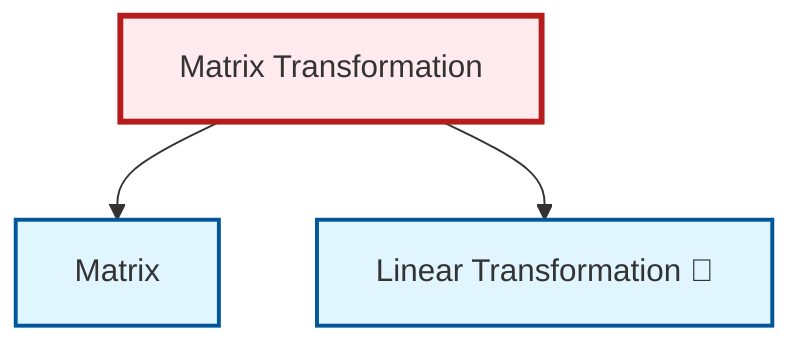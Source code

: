graph TD
    classDef definition fill:#e1f5fe,stroke:#01579b,stroke-width:2px
    classDef theorem fill:#f3e5f5,stroke:#4a148c,stroke-width:2px
    classDef axiom fill:#fff3e0,stroke:#e65100,stroke-width:2px
    classDef example fill:#e8f5e9,stroke:#1b5e20,stroke-width:2px
    classDef current fill:#ffebee,stroke:#b71c1c,stroke-width:3px
    ex-matrix-transformation["Matrix Transformation"]:::example
    def-matrix["Matrix"]:::definition
    def-linear-transformation["Linear Transformation 📝"]:::definition
    ex-matrix-transformation --> def-matrix
    ex-matrix-transformation --> def-linear-transformation
    class ex-matrix-transformation current